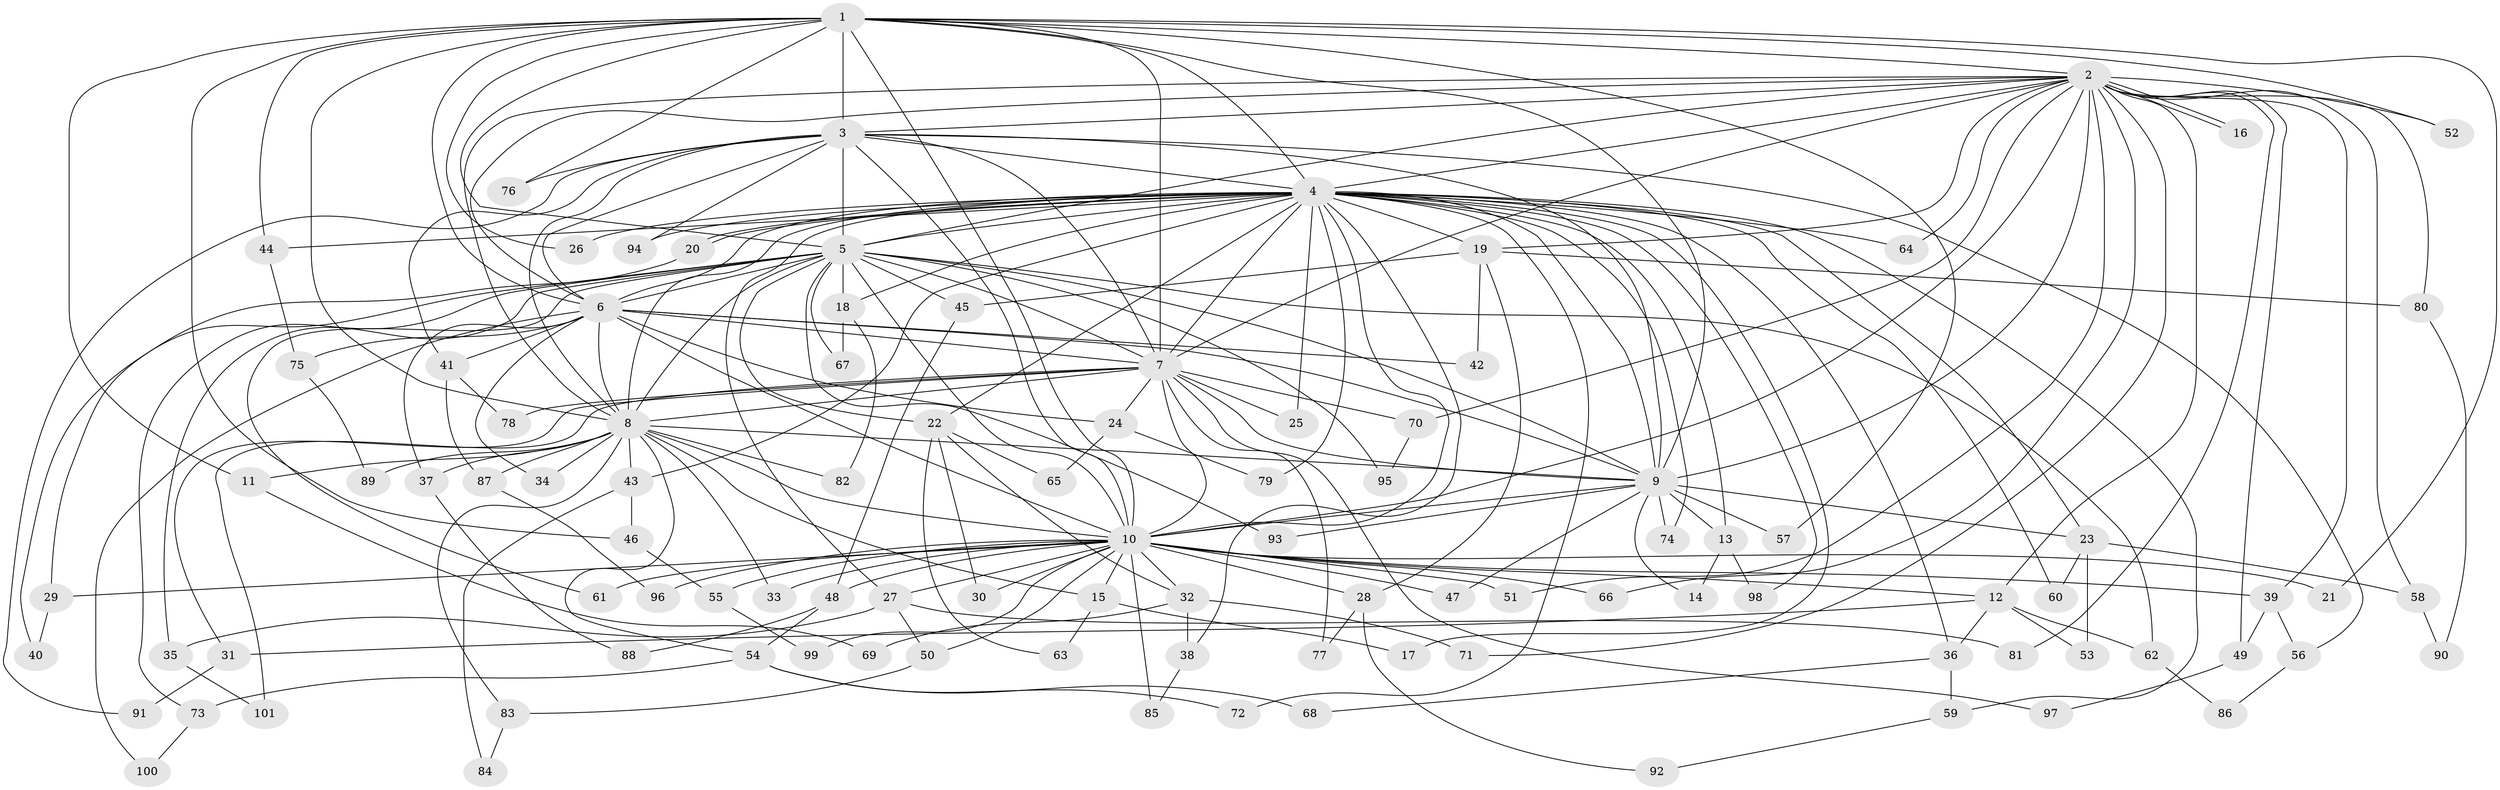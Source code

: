 // Generated by graph-tools (version 1.1) at 2025/49/03/09/25 03:49:33]
// undirected, 101 vertices, 227 edges
graph export_dot {
graph [start="1"]
  node [color=gray90,style=filled];
  1;
  2;
  3;
  4;
  5;
  6;
  7;
  8;
  9;
  10;
  11;
  12;
  13;
  14;
  15;
  16;
  17;
  18;
  19;
  20;
  21;
  22;
  23;
  24;
  25;
  26;
  27;
  28;
  29;
  30;
  31;
  32;
  33;
  34;
  35;
  36;
  37;
  38;
  39;
  40;
  41;
  42;
  43;
  44;
  45;
  46;
  47;
  48;
  49;
  50;
  51;
  52;
  53;
  54;
  55;
  56;
  57;
  58;
  59;
  60;
  61;
  62;
  63;
  64;
  65;
  66;
  67;
  68;
  69;
  70;
  71;
  72;
  73;
  74;
  75;
  76;
  77;
  78;
  79;
  80;
  81;
  82;
  83;
  84;
  85;
  86;
  87;
  88;
  89;
  90;
  91;
  92;
  93;
  94;
  95;
  96;
  97;
  98;
  99;
  100;
  101;
  1 -- 2;
  1 -- 3;
  1 -- 4;
  1 -- 5;
  1 -- 6;
  1 -- 7;
  1 -- 8;
  1 -- 9;
  1 -- 10;
  1 -- 11;
  1 -- 21;
  1 -- 26;
  1 -- 44;
  1 -- 46;
  1 -- 52;
  1 -- 57;
  1 -- 76;
  2 -- 3;
  2 -- 4;
  2 -- 5;
  2 -- 6;
  2 -- 7;
  2 -- 8;
  2 -- 9;
  2 -- 10;
  2 -- 12;
  2 -- 16;
  2 -- 16;
  2 -- 19;
  2 -- 39;
  2 -- 49;
  2 -- 51;
  2 -- 52;
  2 -- 58;
  2 -- 64;
  2 -- 66;
  2 -- 70;
  2 -- 71;
  2 -- 80;
  2 -- 81;
  3 -- 4;
  3 -- 5;
  3 -- 6;
  3 -- 7;
  3 -- 8;
  3 -- 9;
  3 -- 10;
  3 -- 41;
  3 -- 56;
  3 -- 76;
  3 -- 91;
  3 -- 94;
  4 -- 5;
  4 -- 6;
  4 -- 7;
  4 -- 8;
  4 -- 9;
  4 -- 10;
  4 -- 13;
  4 -- 17;
  4 -- 18;
  4 -- 19;
  4 -- 20;
  4 -- 20;
  4 -- 22;
  4 -- 23;
  4 -- 25;
  4 -- 26;
  4 -- 27;
  4 -- 36;
  4 -- 38;
  4 -- 43;
  4 -- 44;
  4 -- 59;
  4 -- 60;
  4 -- 64;
  4 -- 72;
  4 -- 74;
  4 -- 79;
  4 -- 94;
  4 -- 98;
  5 -- 6;
  5 -- 7;
  5 -- 8;
  5 -- 9;
  5 -- 10;
  5 -- 18;
  5 -- 22;
  5 -- 35;
  5 -- 40;
  5 -- 45;
  5 -- 61;
  5 -- 62;
  5 -- 67;
  5 -- 73;
  5 -- 93;
  5 -- 95;
  6 -- 7;
  6 -- 8;
  6 -- 9;
  6 -- 10;
  6 -- 24;
  6 -- 34;
  6 -- 37;
  6 -- 41;
  6 -- 42;
  6 -- 75;
  6 -- 100;
  7 -- 8;
  7 -- 9;
  7 -- 10;
  7 -- 24;
  7 -- 25;
  7 -- 31;
  7 -- 70;
  7 -- 77;
  7 -- 78;
  7 -- 97;
  7 -- 101;
  8 -- 9;
  8 -- 10;
  8 -- 11;
  8 -- 15;
  8 -- 33;
  8 -- 34;
  8 -- 37;
  8 -- 43;
  8 -- 54;
  8 -- 82;
  8 -- 83;
  8 -- 87;
  8 -- 89;
  9 -- 10;
  9 -- 13;
  9 -- 14;
  9 -- 23;
  9 -- 47;
  9 -- 57;
  9 -- 74;
  9 -- 93;
  10 -- 12;
  10 -- 15;
  10 -- 21;
  10 -- 27;
  10 -- 28;
  10 -- 29;
  10 -- 30;
  10 -- 32;
  10 -- 33;
  10 -- 39;
  10 -- 47;
  10 -- 48;
  10 -- 50;
  10 -- 51;
  10 -- 55;
  10 -- 61;
  10 -- 66;
  10 -- 85;
  10 -- 96;
  10 -- 99;
  11 -- 69;
  12 -- 31;
  12 -- 36;
  12 -- 53;
  12 -- 62;
  13 -- 14;
  13 -- 98;
  15 -- 17;
  15 -- 63;
  18 -- 67;
  18 -- 82;
  19 -- 28;
  19 -- 42;
  19 -- 45;
  19 -- 80;
  20 -- 29;
  22 -- 30;
  22 -- 32;
  22 -- 63;
  22 -- 65;
  23 -- 53;
  23 -- 58;
  23 -- 60;
  24 -- 65;
  24 -- 79;
  27 -- 35;
  27 -- 50;
  27 -- 81;
  28 -- 77;
  28 -- 92;
  29 -- 40;
  31 -- 91;
  32 -- 38;
  32 -- 69;
  32 -- 71;
  35 -- 101;
  36 -- 59;
  36 -- 68;
  37 -- 88;
  38 -- 85;
  39 -- 49;
  39 -- 56;
  41 -- 78;
  41 -- 87;
  43 -- 46;
  43 -- 84;
  44 -- 75;
  45 -- 48;
  46 -- 55;
  48 -- 54;
  48 -- 88;
  49 -- 97;
  50 -- 83;
  54 -- 68;
  54 -- 72;
  54 -- 73;
  55 -- 99;
  56 -- 86;
  58 -- 90;
  59 -- 92;
  62 -- 86;
  70 -- 95;
  73 -- 100;
  75 -- 89;
  80 -- 90;
  83 -- 84;
  87 -- 96;
}
